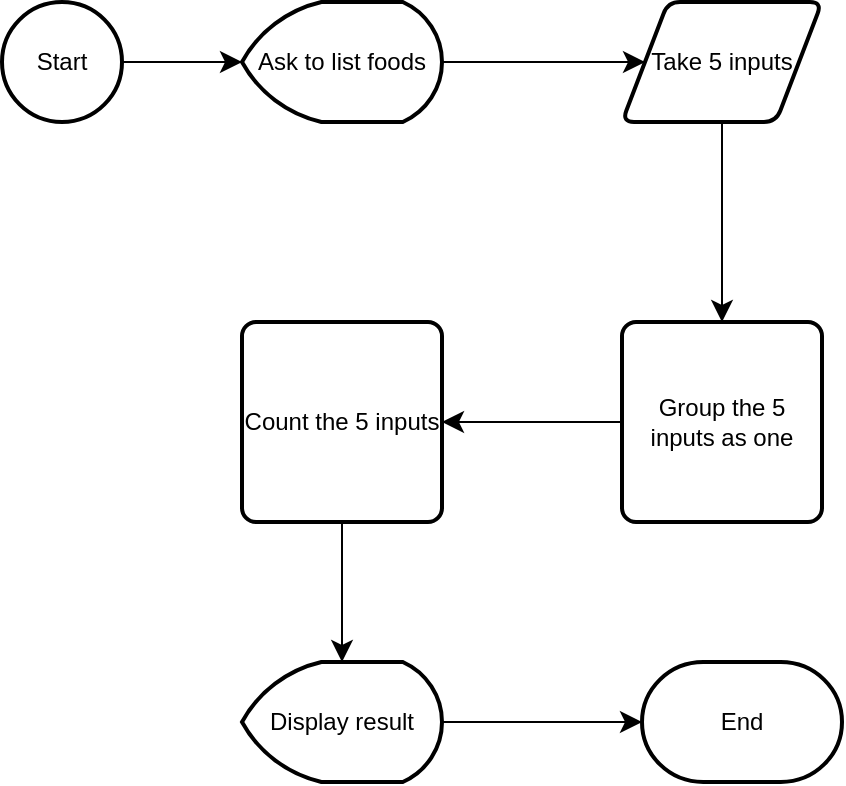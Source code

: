 <mxfile version="26.1.0">
  <diagram id="C5RBs43oDa-KdzZeNtuy" name="Page-1">
    <mxGraphModel dx="744" dy="842" grid="1" gridSize="10" guides="1" tooltips="1" connect="1" arrows="1" fold="1" page="1" pageScale="1" pageWidth="827" pageHeight="1169" math="0" shadow="0">
      <root>
        <mxCell id="WIyWlLk6GJQsqaUBKTNV-0" />
        <mxCell id="WIyWlLk6GJQsqaUBKTNV-1" parent="WIyWlLk6GJQsqaUBKTNV-0" />
        <mxCell id="GibD8F61vMO2ZvgluRKR-3" value="" style="edgeStyle=none;curved=1;rounded=0;orthogonalLoop=1;jettySize=auto;html=1;fontSize=12;startSize=8;endSize=8;" edge="1" parent="WIyWlLk6GJQsqaUBKTNV-1" source="GibD8F61vMO2ZvgluRKR-0" target="GibD8F61vMO2ZvgluRKR-2">
          <mxGeometry relative="1" as="geometry" />
        </mxCell>
        <mxCell id="GibD8F61vMO2ZvgluRKR-0" value="Start" style="strokeWidth=2;html=1;shape=mxgraph.flowchart.start_2;whiteSpace=wrap;" vertex="1" parent="WIyWlLk6GJQsqaUBKTNV-1">
          <mxGeometry x="30" y="30" width="60" height="60" as="geometry" />
        </mxCell>
        <mxCell id="GibD8F61vMO2ZvgluRKR-1" value="End" style="strokeWidth=2;html=1;shape=mxgraph.flowchart.terminator;whiteSpace=wrap;" vertex="1" parent="WIyWlLk6GJQsqaUBKTNV-1">
          <mxGeometry x="350" y="360" width="100" height="60" as="geometry" />
        </mxCell>
        <mxCell id="GibD8F61vMO2ZvgluRKR-5" value="" style="edgeStyle=none;curved=1;rounded=0;orthogonalLoop=1;jettySize=auto;html=1;fontSize=12;startSize=8;endSize=8;" edge="1" parent="WIyWlLk6GJQsqaUBKTNV-1" source="GibD8F61vMO2ZvgluRKR-2" target="GibD8F61vMO2ZvgluRKR-4">
          <mxGeometry relative="1" as="geometry" />
        </mxCell>
        <mxCell id="GibD8F61vMO2ZvgluRKR-2" value="Ask to list foods" style="strokeWidth=2;html=1;shape=mxgraph.flowchart.display;whiteSpace=wrap;" vertex="1" parent="WIyWlLk6GJQsqaUBKTNV-1">
          <mxGeometry x="150" y="30" width="100" height="60" as="geometry" />
        </mxCell>
        <mxCell id="GibD8F61vMO2ZvgluRKR-7" value="" style="edgeStyle=none;curved=1;rounded=0;orthogonalLoop=1;jettySize=auto;html=1;fontSize=12;startSize=8;endSize=8;" edge="1" parent="WIyWlLk6GJQsqaUBKTNV-1" source="GibD8F61vMO2ZvgluRKR-4" target="GibD8F61vMO2ZvgluRKR-6">
          <mxGeometry relative="1" as="geometry" />
        </mxCell>
        <mxCell id="GibD8F61vMO2ZvgluRKR-4" value="Take 5 inputs" style="shape=parallelogram;html=1;strokeWidth=2;perimeter=parallelogramPerimeter;whiteSpace=wrap;rounded=1;arcSize=12;size=0.23;" vertex="1" parent="WIyWlLk6GJQsqaUBKTNV-1">
          <mxGeometry x="340" y="30" width="100" height="60" as="geometry" />
        </mxCell>
        <mxCell id="GibD8F61vMO2ZvgluRKR-9" value="" style="edgeStyle=none;curved=1;rounded=0;orthogonalLoop=1;jettySize=auto;html=1;fontSize=12;startSize=8;endSize=8;" edge="1" parent="WIyWlLk6GJQsqaUBKTNV-1" source="GibD8F61vMO2ZvgluRKR-6" target="GibD8F61vMO2ZvgluRKR-8">
          <mxGeometry relative="1" as="geometry" />
        </mxCell>
        <mxCell id="GibD8F61vMO2ZvgluRKR-6" value="Group the 5 inputs as one" style="rounded=1;whiteSpace=wrap;html=1;absoluteArcSize=1;arcSize=14;strokeWidth=2;" vertex="1" parent="WIyWlLk6GJQsqaUBKTNV-1">
          <mxGeometry x="340" y="190" width="100" height="100" as="geometry" />
        </mxCell>
        <mxCell id="GibD8F61vMO2ZvgluRKR-11" value="" style="edgeStyle=none;curved=1;rounded=0;orthogonalLoop=1;jettySize=auto;html=1;fontSize=12;startSize=8;endSize=8;" edge="1" parent="WIyWlLk6GJQsqaUBKTNV-1" source="GibD8F61vMO2ZvgluRKR-8" target="GibD8F61vMO2ZvgluRKR-10">
          <mxGeometry relative="1" as="geometry" />
        </mxCell>
        <mxCell id="GibD8F61vMO2ZvgluRKR-8" value="Count the 5 inputs" style="rounded=1;whiteSpace=wrap;html=1;absoluteArcSize=1;arcSize=14;strokeWidth=2;" vertex="1" parent="WIyWlLk6GJQsqaUBKTNV-1">
          <mxGeometry x="150" y="190" width="100" height="100" as="geometry" />
        </mxCell>
        <mxCell id="GibD8F61vMO2ZvgluRKR-12" value="" style="edgeStyle=none;curved=1;rounded=0;orthogonalLoop=1;jettySize=auto;html=1;fontSize=12;startSize=8;endSize=8;" edge="1" parent="WIyWlLk6GJQsqaUBKTNV-1" source="GibD8F61vMO2ZvgluRKR-10" target="GibD8F61vMO2ZvgluRKR-1">
          <mxGeometry relative="1" as="geometry" />
        </mxCell>
        <mxCell id="GibD8F61vMO2ZvgluRKR-10" value="Display result" style="strokeWidth=2;html=1;shape=mxgraph.flowchart.display;whiteSpace=wrap;" vertex="1" parent="WIyWlLk6GJQsqaUBKTNV-1">
          <mxGeometry x="150" y="360" width="100" height="60" as="geometry" />
        </mxCell>
      </root>
    </mxGraphModel>
  </diagram>
</mxfile>
